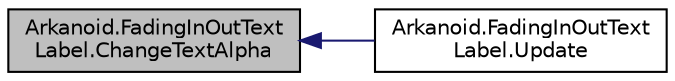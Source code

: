 digraph "Arkanoid.FadingInOutTextLabel.ChangeTextAlpha"
{
 // INTERACTIVE_SVG=YES
  edge [fontname="Helvetica",fontsize="10",labelfontname="Helvetica",labelfontsize="10"];
  node [fontname="Helvetica",fontsize="10",shape=record];
  rankdir="LR";
  Node13 [label="Arkanoid.FadingInOutText\lLabel.ChangeTextAlpha",height=0.2,width=0.4,color="black", fillcolor="grey75", style="filled", fontcolor="black"];
  Node13 -> Node14 [dir="back",color="midnightblue",fontsize="10",style="solid",fontname="Helvetica"];
  Node14 [label="Arkanoid.FadingInOutText\lLabel.Update",height=0.2,width=0.4,color="black", fillcolor="white", style="filled",URL="$class_arkanoid_1_1_fading_in_out_text_label.html#a4585f9ee0097a2a8cfe9d74409265851",tooltip="Function invoked every frame "];
}
